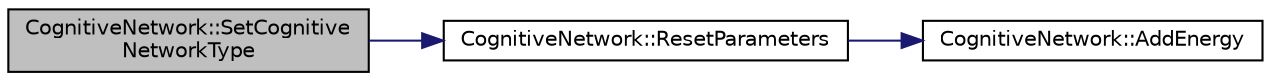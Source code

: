 digraph "CognitiveNetwork::SetCognitiveNetworkType"
{
  edge [fontname="Helvetica",fontsize="10",labelfontname="Helvetica",labelfontsize="10"];
  node [fontname="Helvetica",fontsize="10",shape=record];
  rankdir="LR";
  Node1 [label="CognitiveNetwork::SetCognitive\lNetworkType",height=0.2,width=0.4,color="black", fillcolor="grey75", style="filled", fontcolor="black"];
  Node1 -> Node2 [color="midnightblue",fontsize="10",style="solid"];
  Node2 [label="CognitiveNetwork::ResetParameters",height=0.2,width=0.4,color="black", fillcolor="white", style="filled",URL="$class_cognitive_network.html#a5211ad0ce44eeebdf6c5957c61aaa88d"];
  Node2 -> Node3 [color="midnightblue",fontsize="10",style="solid"];
  Node3 [label="CognitiveNetwork::AddEnergy",height=0.2,width=0.4,color="black", fillcolor="white", style="filled",URL="$class_cognitive_network.html#a288a367a774ca70438504c4d9ac5af62"];
}
